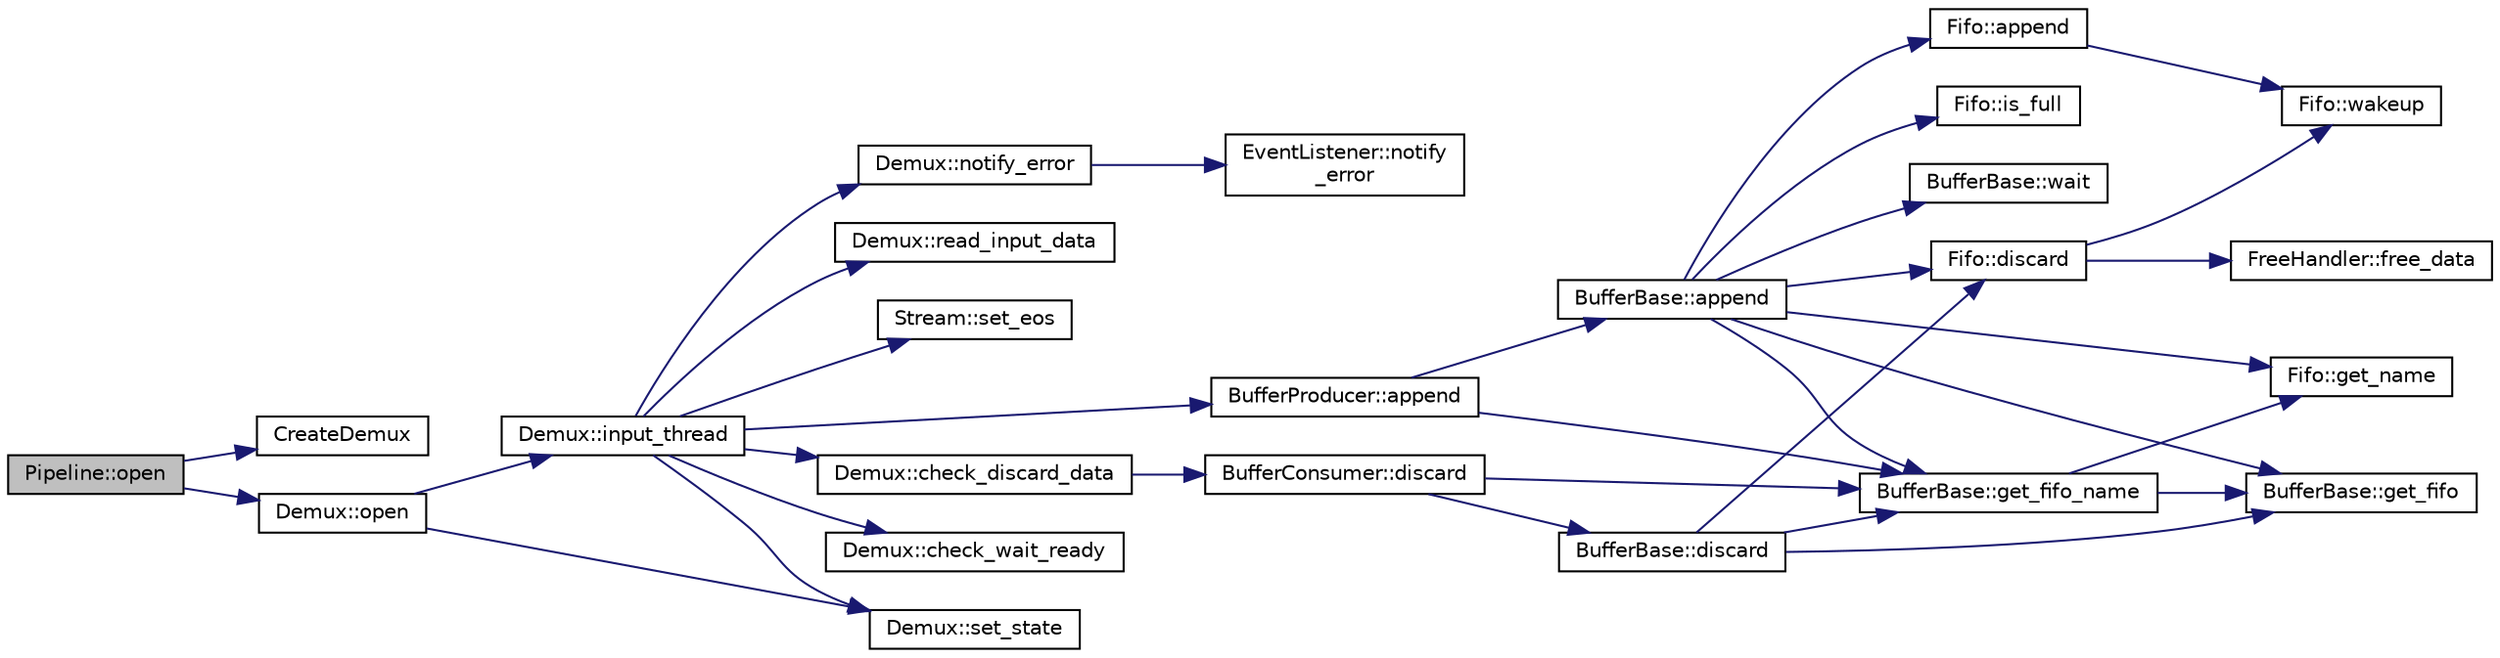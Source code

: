 digraph "Pipeline::open"
{
 // LATEX_PDF_SIZE
  edge [fontname="Helvetica",fontsize="10",labelfontname="Helvetica",labelfontsize="10"];
  node [fontname="Helvetica",fontsize="10",shape=record];
  rankdir="LR";
  Node1 [label="Pipeline::open",height=0.2,width=0.4,color="black", fillcolor="grey75", style="filled", fontcolor="black",tooltip=" "];
  Node1 -> Node2 [color="midnightblue",fontsize="10",style="solid",fontname="Helvetica"];
  Node2 [label="CreateDemux",height=0.2,width=0.4,color="black", fillcolor="white", style="filled",URL="$component_8cpp.html#a3b1446b841249853731ce0f55a16d5f7",tooltip=" "];
  Node1 -> Node3 [color="midnightblue",fontsize="10",style="solid",fontname="Helvetica"];
  Node3 [label="Demux::open",height=0.2,width=0.4,color="black", fillcolor="white", style="filled",URL="$class_demux.html#a09853224e4c953a526df5e975db20eda",tooltip=" "];
  Node3 -> Node4 [color="midnightblue",fontsize="10",style="solid",fontname="Helvetica"];
  Node4 [label="Demux::input_thread",height=0.2,width=0.4,color="black", fillcolor="white", style="filled",URL="$class_demux.html#af2e2bb1444b5e10b7117c92308765025",tooltip=" "];
  Node4 -> Node5 [color="midnightblue",fontsize="10",style="solid",fontname="Helvetica"];
  Node5 [label="BufferProducer::append",height=0.2,width=0.4,color="black", fillcolor="white", style="filled",URL="$class_buffer_producer.html#add60c6542518e19e812e8d084746dc9d",tooltip=" "];
  Node5 -> Node6 [color="midnightblue",fontsize="10",style="solid",fontname="Helvetica"];
  Node6 [label="BufferBase::append",height=0.2,width=0.4,color="black", fillcolor="white", style="filled",URL="$class_buffer_base.html#a611e3f4eb911fc58bc811062c38b54eb",tooltip=" "];
  Node6 -> Node7 [color="midnightblue",fontsize="10",style="solid",fontname="Helvetica"];
  Node7 [label="Fifo::append",height=0.2,width=0.4,color="black", fillcolor="white", style="filled",URL="$class_fifo.html#a7537606bea89bff788a2ef08235ecc85",tooltip=" "];
  Node7 -> Node8 [color="midnightblue",fontsize="10",style="solid",fontname="Helvetica"];
  Node8 [label="Fifo::wakeup",height=0.2,width=0.4,color="black", fillcolor="white", style="filled",URL="$class_fifo.html#a66c5afd32d254833776d8229bd0b2965",tooltip=" "];
  Node6 -> Node9 [color="midnightblue",fontsize="10",style="solid",fontname="Helvetica"];
  Node9 [label="Fifo::discard",height=0.2,width=0.4,color="black", fillcolor="white", style="filled",URL="$class_fifo.html#aaf0b3a62abbb4dc572a03837dbc4c239",tooltip=" "];
  Node9 -> Node10 [color="midnightblue",fontsize="10",style="solid",fontname="Helvetica"];
  Node10 [label="FreeHandler::free_data",height=0.2,width=0.4,color="black", fillcolor="white", style="filled",URL="$class_free_handler.html#a15544d3026fdca95f0cfbae1a7408bf1",tooltip=" "];
  Node9 -> Node8 [color="midnightblue",fontsize="10",style="solid",fontname="Helvetica"];
  Node6 -> Node11 [color="midnightblue",fontsize="10",style="solid",fontname="Helvetica"];
  Node11 [label="BufferBase::get_fifo",height=0.2,width=0.4,color="black", fillcolor="white", style="filled",URL="$class_buffer_base.html#aad84b9690026b9da88d76d276b47470d",tooltip=" "];
  Node6 -> Node12 [color="midnightblue",fontsize="10",style="solid",fontname="Helvetica"];
  Node12 [label="BufferBase::get_fifo_name",height=0.2,width=0.4,color="black", fillcolor="white", style="filled",URL="$class_buffer_base.html#a801e2e43bb032c4b455f4b18a224e838",tooltip=" "];
  Node12 -> Node11 [color="midnightblue",fontsize="10",style="solid",fontname="Helvetica"];
  Node12 -> Node13 [color="midnightblue",fontsize="10",style="solid",fontname="Helvetica"];
  Node13 [label="Fifo::get_name",height=0.2,width=0.4,color="black", fillcolor="white", style="filled",URL="$class_fifo.html#a8d1a5745a600502cd67bfc642a2b1eb6",tooltip=" "];
  Node6 -> Node13 [color="midnightblue",fontsize="10",style="solid",fontname="Helvetica"];
  Node6 -> Node14 [color="midnightblue",fontsize="10",style="solid",fontname="Helvetica"];
  Node14 [label="Fifo::is_full",height=0.2,width=0.4,color="black", fillcolor="white", style="filled",URL="$class_fifo.html#a0f40023cb98b4264b1f27253c887f912",tooltip=" "];
  Node6 -> Node15 [color="midnightblue",fontsize="10",style="solid",fontname="Helvetica"];
  Node15 [label="BufferBase::wait",height=0.2,width=0.4,color="black", fillcolor="white", style="filled",URL="$class_buffer_base.html#ae7fa60f3c9f233a6f142668b90d335fa",tooltip=" "];
  Node5 -> Node12 [color="midnightblue",fontsize="10",style="solid",fontname="Helvetica"];
  Node4 -> Node16 [color="midnightblue",fontsize="10",style="solid",fontname="Helvetica"];
  Node16 [label="Demux::check_discard_data",height=0.2,width=0.4,color="black", fillcolor="white", style="filled",URL="$class_demux.html#aa7f5854ba82f745544fc6e579f33202c",tooltip=" "];
  Node16 -> Node17 [color="midnightblue",fontsize="10",style="solid",fontname="Helvetica"];
  Node17 [label="BufferConsumer::discard",height=0.2,width=0.4,color="black", fillcolor="white", style="filled",URL="$class_buffer_consumer.html#a6d48beb5f7d243a49079e4b0fb85b653",tooltip=" "];
  Node17 -> Node18 [color="midnightblue",fontsize="10",style="solid",fontname="Helvetica"];
  Node18 [label="BufferBase::discard",height=0.2,width=0.4,color="black", fillcolor="white", style="filled",URL="$class_buffer_base.html#acdf2985c9ec07d9b27ac3078c1439307",tooltip=" "];
  Node18 -> Node9 [color="midnightblue",fontsize="10",style="solid",fontname="Helvetica"];
  Node18 -> Node11 [color="midnightblue",fontsize="10",style="solid",fontname="Helvetica"];
  Node18 -> Node12 [color="midnightblue",fontsize="10",style="solid",fontname="Helvetica"];
  Node17 -> Node12 [color="midnightblue",fontsize="10",style="solid",fontname="Helvetica"];
  Node4 -> Node19 [color="midnightblue",fontsize="10",style="solid",fontname="Helvetica"];
  Node19 [label="Demux::check_wait_ready",height=0.2,width=0.4,color="black", fillcolor="white", style="filled",URL="$class_demux.html#a3726b4a0dccacb3699716ffab38a20e3",tooltip=" "];
  Node4 -> Node20 [color="midnightblue",fontsize="10",style="solid",fontname="Helvetica"];
  Node20 [label="Demux::notify_error",height=0.2,width=0.4,color="black", fillcolor="white", style="filled",URL="$class_demux.html#af2dceac7df766ba696da16eeea542b0e",tooltip=" "];
  Node20 -> Node21 [color="midnightblue",fontsize="10",style="solid",fontname="Helvetica"];
  Node21 [label="EventListener::notify\l_error",height=0.2,width=0.4,color="black", fillcolor="white", style="filled",URL="$class_event_listener.html#a6701c5490908416b2d09cfc70075a8d5",tooltip=" "];
  Node4 -> Node22 [color="midnightblue",fontsize="10",style="solid",fontname="Helvetica"];
  Node22 [label="Demux::read_input_data",height=0.2,width=0.4,color="black", fillcolor="white", style="filled",URL="$class_demux.html#a50b94c780b7d613021e39d57705490f2",tooltip=" "];
  Node4 -> Node23 [color="midnightblue",fontsize="10",style="solid",fontname="Helvetica"];
  Node23 [label="Stream::set_eos",height=0.2,width=0.4,color="black", fillcolor="white", style="filled",URL="$class_stream.html#abe3d9d63a1233b24f6f31b72c338634d",tooltip=" "];
  Node4 -> Node24 [color="midnightblue",fontsize="10",style="solid",fontname="Helvetica"];
  Node24 [label="Demux::set_state",height=0.2,width=0.4,color="black", fillcolor="white", style="filled",URL="$class_demux.html#a5813d0c8b87aa457e09233dba0de4a3f",tooltip=" "];
  Node3 -> Node24 [color="midnightblue",fontsize="10",style="solid",fontname="Helvetica"];
}

